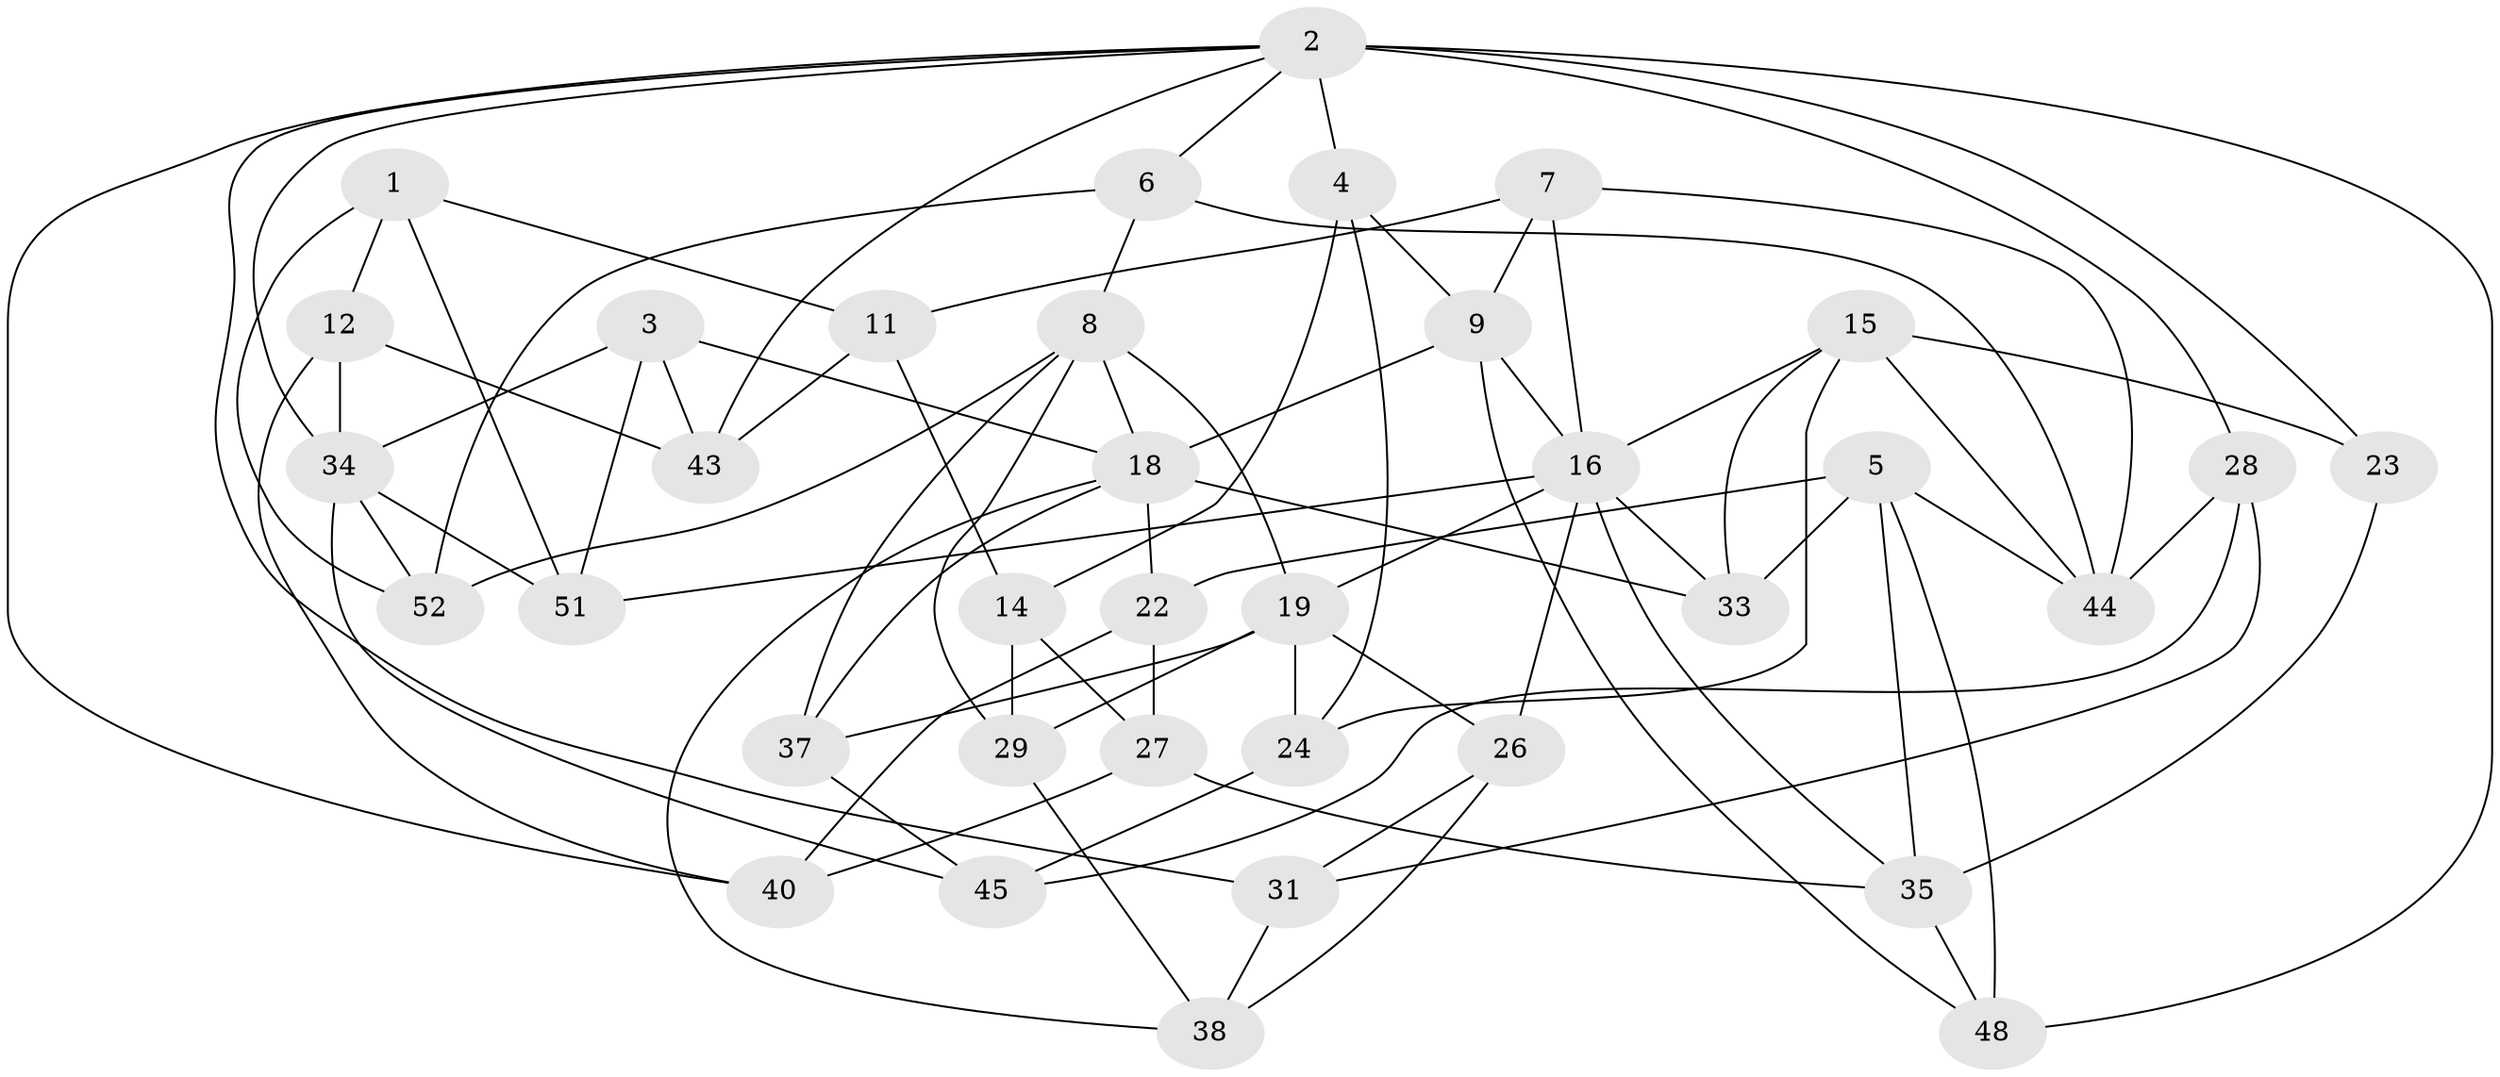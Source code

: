 // original degree distribution, {4: 1.0}
// Generated by graph-tools (version 1.1) at 2025/20/03/04/25 18:20:58]
// undirected, 36 vertices, 83 edges
graph export_dot {
graph [start="1"]
  node [color=gray90,style=filled];
  1;
  2 [super="+13+10"];
  3;
  4;
  5 [super="+20"];
  6;
  7;
  8 [super="+46"];
  9 [super="+39"];
  11;
  12;
  14;
  15 [super="+17"];
  16 [super="+25+30"];
  18 [super="+21"];
  19 [super="+49"];
  22;
  23;
  24;
  26;
  27;
  28;
  29;
  31;
  33;
  34 [super="+42"];
  35 [super="+36"];
  37;
  38;
  40;
  43;
  44 [super="+47"];
  45;
  48;
  51;
  52;
  1 -- 11;
  1 -- 52;
  1 -- 12;
  1 -- 51;
  2 -- 6;
  2 -- 23 [weight=2];
  2 -- 34;
  2 -- 4;
  2 -- 40;
  2 -- 31;
  2 -- 48;
  2 -- 43;
  2 -- 28;
  3 -- 51;
  3 -- 34;
  3 -- 43;
  3 -- 18;
  4 -- 24;
  4 -- 14;
  4 -- 9;
  5 -- 48;
  5 -- 44;
  5 -- 33;
  5 -- 35 [weight=2];
  5 -- 22;
  6 -- 44;
  6 -- 52;
  6 -- 8;
  7 -- 9;
  7 -- 11;
  7 -- 44;
  7 -- 16;
  8 -- 29;
  8 -- 37;
  8 -- 19;
  8 -- 52;
  8 -- 18;
  9 -- 48;
  9 -- 16;
  9 -- 18 [weight=2];
  11 -- 14;
  11 -- 43;
  12 -- 40;
  12 -- 43;
  12 -- 34;
  14 -- 29;
  14 -- 27;
  15 -- 33;
  15 -- 44 [weight=2];
  15 -- 24;
  15 -- 23;
  15 -- 16;
  16 -- 33;
  16 -- 35;
  16 -- 26;
  16 -- 19;
  16 -- 51;
  18 -- 33;
  18 -- 37;
  18 -- 38;
  18 -- 22;
  19 -- 24;
  19 -- 29;
  19 -- 26;
  19 -- 37;
  22 -- 40;
  22 -- 27;
  23 -- 35;
  24 -- 45;
  26 -- 38;
  26 -- 31;
  27 -- 40;
  27 -- 35;
  28 -- 31;
  28 -- 45;
  28 -- 44;
  29 -- 38;
  31 -- 38;
  34 -- 52;
  34 -- 51;
  34 -- 45;
  35 -- 48;
  37 -- 45;
}
